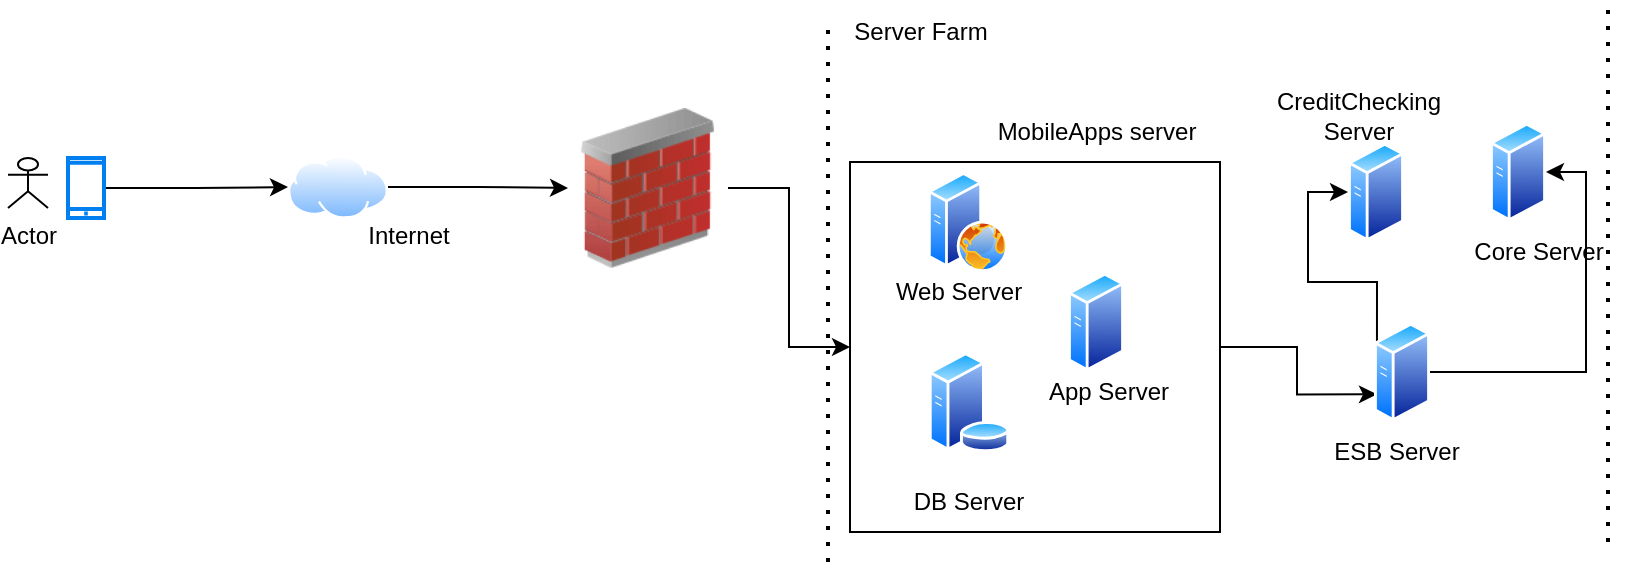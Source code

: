 <mxfile version="21.0.6" type="device" pages="4"><diagram name="highLevelDesign" id="xYxNKOs0reWhYH2ekO-j"><mxGraphModel dx="1134" dy="726" grid="1" gridSize="10" guides="1" tooltips="1" connect="1" arrows="1" fold="1" page="1" pageScale="1" pageWidth="850" pageHeight="1100" math="0" shadow="0"><root><mxCell id="0"/><mxCell id="1" parent="0"/><mxCell id="FDpr-ZqlIqlEdFCEfoMb-27" style="edgeStyle=orthogonalEdgeStyle;rounded=0;orthogonalLoop=1;jettySize=auto;html=1;exitX=1;exitY=0.5;exitDx=0;exitDy=0;entryX=0;entryY=0.75;entryDx=0;entryDy=0;" edge="1" parent="1" source="FDpr-ZqlIqlEdFCEfoMb-20" target="FDpr-ZqlIqlEdFCEfoMb-26"><mxGeometry relative="1" as="geometry"/></mxCell><mxCell id="FDpr-ZqlIqlEdFCEfoMb-20" value="" style="whiteSpace=wrap;html=1;aspect=fixed;" vertex="1" parent="1"><mxGeometry x="451" y="90" width="185" height="185" as="geometry"/></mxCell><mxCell id="FDpr-ZqlIqlEdFCEfoMb-15" style="edgeStyle=orthogonalEdgeStyle;rounded=0;orthogonalLoop=1;jettySize=auto;html=1;" edge="1" parent="1" source="FDpr-ZqlIqlEdFCEfoMb-2" target="FDpr-ZqlIqlEdFCEfoMb-4"><mxGeometry relative="1" as="geometry"/></mxCell><mxCell id="FDpr-ZqlIqlEdFCEfoMb-2" value="" style="html=1;verticalLabelPosition=bottom;align=center;labelBackgroundColor=#ffffff;verticalAlign=top;strokeWidth=2;strokeColor=#0080F0;shadow=0;dashed=0;shape=mxgraph.ios7.icons.smartphone;" vertex="1" parent="1"><mxGeometry x="60" y="88" width="18" height="30" as="geometry"/></mxCell><mxCell id="FDpr-ZqlIqlEdFCEfoMb-3" value="Actor" style="shape=umlActor;verticalLabelPosition=bottom;verticalAlign=top;html=1;outlineConnect=0;" vertex="1" parent="1"><mxGeometry x="30" y="88" width="20" height="25" as="geometry"/></mxCell><mxCell id="FDpr-ZqlIqlEdFCEfoMb-16" style="edgeStyle=orthogonalEdgeStyle;rounded=0;orthogonalLoop=1;jettySize=auto;html=1;exitX=1;exitY=0.5;exitDx=0;exitDy=0;" edge="1" parent="1" source="FDpr-ZqlIqlEdFCEfoMb-4" target="FDpr-ZqlIqlEdFCEfoMb-6"><mxGeometry relative="1" as="geometry"/></mxCell><mxCell id="FDpr-ZqlIqlEdFCEfoMb-4" value="" style="aspect=fixed;perimeter=ellipsePerimeter;html=1;align=center;shadow=0;dashed=0;spacingTop=3;image;image=img/lib/active_directory/internet_cloud.svg;" vertex="1" parent="1"><mxGeometry x="170" y="86.75" width="50" height="31.5" as="geometry"/></mxCell><mxCell id="FDpr-ZqlIqlEdFCEfoMb-5" value="Internet" style="text;html=1;align=center;verticalAlign=middle;resizable=0;points=[];autosize=1;strokeColor=none;fillColor=none;" vertex="1" parent="1"><mxGeometry x="200" y="111.5" width="60" height="30" as="geometry"/></mxCell><mxCell id="FDpr-ZqlIqlEdFCEfoMb-30" style="edgeStyle=orthogonalEdgeStyle;rounded=0;orthogonalLoop=1;jettySize=auto;html=1;exitX=1;exitY=0.5;exitDx=0;exitDy=0;" edge="1" parent="1" source="FDpr-ZqlIqlEdFCEfoMb-6" target="FDpr-ZqlIqlEdFCEfoMb-20"><mxGeometry relative="1" as="geometry"/></mxCell><mxCell id="FDpr-ZqlIqlEdFCEfoMb-6" value="" style="image;html=1;image=img/lib/clip_art/networking/Firewall_02_128x128.png" vertex="1" parent="1"><mxGeometry x="310" y="63" width="80" height="80" as="geometry"/></mxCell><mxCell id="FDpr-ZqlIqlEdFCEfoMb-9" value="" style="endArrow=none;dashed=1;html=1;dashPattern=1 3;strokeWidth=2;rounded=0;" edge="1" parent="1"><mxGeometry width="50" height="50" relative="1" as="geometry"><mxPoint x="440" y="290" as="sourcePoint"/><mxPoint x="440" y="20" as="targetPoint"/></mxGeometry></mxCell><mxCell id="FDpr-ZqlIqlEdFCEfoMb-11" value="" style="aspect=fixed;perimeter=ellipsePerimeter;html=1;align=center;shadow=0;dashed=0;spacingTop=3;image;image=img/lib/active_directory/web_server.svg;" vertex="1" parent="1"><mxGeometry x="490" y="95" width="40" height="50" as="geometry"/></mxCell><mxCell id="FDpr-ZqlIqlEdFCEfoMb-12" value="" style="aspect=fixed;perimeter=ellipsePerimeter;html=1;align=center;shadow=0;dashed=0;spacingTop=3;image;image=img/lib/active_directory/generic_server.svg;" vertex="1" parent="1"><mxGeometry x="560" y="145" width="28.0" height="50" as="geometry"/></mxCell><mxCell id="FDpr-ZqlIqlEdFCEfoMb-14" value="" style="aspect=fixed;perimeter=ellipsePerimeter;html=1;align=center;shadow=0;dashed=0;spacingTop=3;image;image=img/lib/active_directory/database_server.svg;" vertex="1" parent="1"><mxGeometry x="490" y="185" width="41" height="50" as="geometry"/></mxCell><mxCell id="FDpr-ZqlIqlEdFCEfoMb-17" value="Web Server" style="text;html=1;align=center;verticalAlign=middle;resizable=0;points=[];autosize=1;strokeColor=none;fillColor=none;" vertex="1" parent="1"><mxGeometry x="460" y="140" width="90" height="30" as="geometry"/></mxCell><mxCell id="FDpr-ZqlIqlEdFCEfoMb-18" value="App Server" style="text;html=1;align=center;verticalAlign=middle;resizable=0;points=[];autosize=1;strokeColor=none;fillColor=none;" vertex="1" parent="1"><mxGeometry x="540" y="190" width="80" height="30" as="geometry"/></mxCell><mxCell id="FDpr-ZqlIqlEdFCEfoMb-19" value="DB Server" style="text;html=1;align=center;verticalAlign=middle;resizable=0;points=[];autosize=1;strokeColor=none;fillColor=none;" vertex="1" parent="1"><mxGeometry x="470" y="245" width="80" height="30" as="geometry"/></mxCell><mxCell id="FDpr-ZqlIqlEdFCEfoMb-21" value="MobileApps server" style="text;html=1;align=center;verticalAlign=middle;resizable=0;points=[];autosize=1;strokeColor=none;fillColor=none;" vertex="1" parent="1"><mxGeometry x="514" y="60" width="120" height="30" as="geometry"/></mxCell><mxCell id="FDpr-ZqlIqlEdFCEfoMb-22" value="" style="aspect=fixed;perimeter=ellipsePerimeter;html=1;align=center;shadow=0;dashed=0;spacingTop=3;image;image=img/lib/active_directory/generic_server.svg;" vertex="1" parent="1"><mxGeometry x="771" y="70" width="28.0" height="50" as="geometry"/></mxCell><mxCell id="FDpr-ZqlIqlEdFCEfoMb-23" value="Server Farm" style="text;html=1;align=center;verticalAlign=middle;resizable=0;points=[];autosize=1;strokeColor=none;fillColor=none;" vertex="1" parent="1"><mxGeometry x="441" y="10" width="90" height="30" as="geometry"/></mxCell><mxCell id="FDpr-ZqlIqlEdFCEfoMb-24" value="Core Server" style="text;html=1;align=center;verticalAlign=middle;resizable=0;points=[];autosize=1;strokeColor=none;fillColor=none;" vertex="1" parent="1"><mxGeometry x="750" y="120" width="90" height="30" as="geometry"/></mxCell><mxCell id="FDpr-ZqlIqlEdFCEfoMb-25" value="ESB Server" style="text;html=1;align=center;verticalAlign=middle;resizable=0;points=[];autosize=1;strokeColor=none;fillColor=none;" vertex="1" parent="1"><mxGeometry x="679" y="220" width="90" height="30" as="geometry"/></mxCell><mxCell id="FDpr-ZqlIqlEdFCEfoMb-28" style="edgeStyle=orthogonalEdgeStyle;rounded=0;orthogonalLoop=1;jettySize=auto;html=1;entryX=1;entryY=0.5;entryDx=0;entryDy=0;" edge="1" parent="1" source="FDpr-ZqlIqlEdFCEfoMb-26" target="FDpr-ZqlIqlEdFCEfoMb-22"><mxGeometry relative="1" as="geometry"/></mxCell><mxCell id="dXw1SOZgDooi-4MwPZZj-3" style="edgeStyle=orthogonalEdgeStyle;rounded=0;orthogonalLoop=1;jettySize=auto;html=1;exitX=0;exitY=0.25;exitDx=0;exitDy=0;entryX=0;entryY=0.5;entryDx=0;entryDy=0;" edge="1" parent="1" source="FDpr-ZqlIqlEdFCEfoMb-26" target="dXw1SOZgDooi-4MwPZZj-1"><mxGeometry relative="1" as="geometry"/></mxCell><mxCell id="FDpr-ZqlIqlEdFCEfoMb-26" value="" style="aspect=fixed;perimeter=ellipsePerimeter;html=1;align=center;shadow=0;dashed=0;spacingTop=3;image;image=img/lib/active_directory/generic_server.svg;" vertex="1" parent="1"><mxGeometry x="713" y="170" width="28.0" height="50" as="geometry"/></mxCell><mxCell id="FDpr-ZqlIqlEdFCEfoMb-29" value="" style="endArrow=none;dashed=1;html=1;dashPattern=1 3;strokeWidth=2;rounded=0;" edge="1" parent="1"><mxGeometry width="50" height="50" relative="1" as="geometry"><mxPoint x="830" y="280" as="sourcePoint"/><mxPoint x="830" y="10" as="targetPoint"/></mxGeometry></mxCell><mxCell id="dXw1SOZgDooi-4MwPZZj-1" value="" style="aspect=fixed;perimeter=ellipsePerimeter;html=1;align=center;shadow=0;dashed=0;spacingTop=3;image;image=img/lib/active_directory/generic_server.svg;" vertex="1" parent="1"><mxGeometry x="700" y="80" width="28.0" height="50" as="geometry"/></mxCell><mxCell id="dXw1SOZgDooi-4MwPZZj-2" value="CreditChecking &lt;br&gt;Server" style="text;html=1;align=center;verticalAlign=middle;resizable=0;points=[];autosize=1;strokeColor=none;fillColor=none;" vertex="1" parent="1"><mxGeometry x="650" y="46.75" width="110" height="40" as="geometry"/></mxCell></root></mxGraphModel></diagram><diagram id="Lty24_uhAAG_ymKS9YgP" name="screensFlow"><mxGraphModel dx="1134" dy="644" grid="1" gridSize="10" guides="1" tooltips="1" connect="1" arrows="1" fold="1" page="1" pageScale="1" pageWidth="850" pageHeight="1100" math="0" shadow="0"><root><mxCell id="0"/><mxCell id="1" parent="0"/><mxCell id="vSO2b0O-HR6OnK6yAycy-2" style="edgeStyle=orthogonalEdgeStyle;rounded=0;orthogonalLoop=1;jettySize=auto;html=1;exitX=1;exitY=0.5;exitDx=0;exitDy=0;entryX=0;entryY=0.5;entryDx=0;entryDy=0;" edge="1" parent="1" source="vSO2b0O-HR6OnK6yAycy-1" target="vSO2b0O-HR6OnK6yAycy-3"><mxGeometry relative="1" as="geometry"><mxPoint x="330" y="80" as="targetPoint"/></mxGeometry></mxCell><mxCell id="vSO2b0O-HR6OnK6yAycy-1" value="Start" style="rounded=1;whiteSpace=wrap;html=1;" vertex="1" parent="1"><mxGeometry x="110" y="50" width="120" height="60" as="geometry"/></mxCell><mxCell id="vSO2b0O-HR6OnK6yAycy-4" style="edgeStyle=orthogonalEdgeStyle;rounded=0;orthogonalLoop=1;jettySize=auto;html=1;exitX=0.5;exitY=1;exitDx=0;exitDy=0;" edge="1" parent="1" source="vSO2b0O-HR6OnK6yAycy-3"><mxGeometry relative="1" as="geometry"><mxPoint x="380" y="190" as="targetPoint"/></mxGeometry></mxCell><mxCell id="vSO2b0O-HR6OnK6yAycy-5" style="edgeStyle=orthogonalEdgeStyle;rounded=0;orthogonalLoop=1;jettySize=auto;html=1;exitX=1;exitY=0.5;exitDx=0;exitDy=0;" edge="1" parent="1" source="vSO2b0O-HR6OnK6yAycy-3"><mxGeometry relative="1" as="geometry"><mxPoint x="490" y="80" as="targetPoint"/></mxGeometry></mxCell><mxCell id="vSO2b0O-HR6OnK6yAycy-3" value="Already Member?" style="rhombus;whiteSpace=wrap;html=1;" vertex="1" parent="1"><mxGeometry x="340" y="40" width="80" height="80" as="geometry"/></mxCell><mxCell id="vSO2b0O-HR6OnK6yAycy-16" style="edgeStyle=orthogonalEdgeStyle;rounded=0;orthogonalLoop=1;jettySize=auto;html=1;exitX=1;exitY=0.5;exitDx=0;exitDy=0;entryX=1;entryY=0.5;entryDx=0;entryDy=0;" edge="1" parent="1" source="vSO2b0O-HR6OnK6yAycy-6" target="vSO2b0O-HR6OnK6yAycy-10"><mxGeometry relative="1" as="geometry"/></mxCell><mxCell id="vSO2b0O-HR6OnK6yAycy-6" value="Register" style="rounded=1;whiteSpace=wrap;html=1;" vertex="1" parent="1"><mxGeometry x="490" y="50" width="120" height="60" as="geometry"/></mxCell><mxCell id="vSO2b0O-HR6OnK6yAycy-7" value="N" style="text;html=1;align=center;verticalAlign=middle;resizable=0;points=[];autosize=1;strokeColor=none;fillColor=none;" vertex="1" parent="1"><mxGeometry x="425" y="45" width="30" height="30" as="geometry"/></mxCell><mxCell id="vSO2b0O-HR6OnK6yAycy-8" value="Y" style="text;html=1;align=center;verticalAlign=middle;resizable=0;points=[];autosize=1;strokeColor=none;fillColor=none;" vertex="1" parent="1"><mxGeometry x="385" y="125" width="30" height="30" as="geometry"/></mxCell><mxCell id="vSO2b0O-HR6OnK6yAycy-12" style="edgeStyle=orthogonalEdgeStyle;rounded=0;orthogonalLoop=1;jettySize=auto;html=1;exitX=0.5;exitY=1;exitDx=0;exitDy=0;entryX=0.5;entryY=0;entryDx=0;entryDy=0;" edge="1" parent="1" source="vSO2b0O-HR6OnK6yAycy-10" target="vSO2b0O-HR6OnK6yAycy-13"><mxGeometry relative="1" as="geometry"><mxPoint x="380.118" y="320" as="targetPoint"/><Array as="points"/></mxGeometry></mxCell><mxCell id="vSO2b0O-HR6OnK6yAycy-10" value="Login" style="rounded=1;whiteSpace=wrap;html=1;" vertex="1" parent="1"><mxGeometry x="320" y="190" width="120" height="70" as="geometry"/></mxCell><mxCell id="vSO2b0O-HR6OnK6yAycy-17" style="edgeStyle=orthogonalEdgeStyle;rounded=0;orthogonalLoop=1;jettySize=auto;html=1;exitX=0;exitY=0.5;exitDx=0;exitDy=0;entryX=0.5;entryY=0;entryDx=0;entryDy=0;" edge="1" parent="1" source="vSO2b0O-HR6OnK6yAycy-13" target="vSO2b0O-HR6OnK6yAycy-14"><mxGeometry relative="1" as="geometry"/></mxCell><mxCell id="vSO2b0O-HR6OnK6yAycy-18" style="edgeStyle=orthogonalEdgeStyle;rounded=0;orthogonalLoop=1;jettySize=auto;html=1;exitX=1;exitY=0.5;exitDx=0;exitDy=0;entryX=0.619;entryY=-0.039;entryDx=0;entryDy=0;entryPerimeter=0;" edge="1" parent="1" source="vSO2b0O-HR6OnK6yAycy-13" target="vSO2b0O-HR6OnK6yAycy-15"><mxGeometry relative="1" as="geometry"/></mxCell><mxCell id="vSO2b0O-HR6OnK6yAycy-20" style="edgeStyle=orthogonalEdgeStyle;rounded=0;orthogonalLoop=1;jettySize=auto;html=1;exitX=0.5;exitY=1;exitDx=0;exitDy=0;entryX=0.5;entryY=0;entryDx=0;entryDy=0;" edge="1" parent="1" source="vSO2b0O-HR6OnK6yAycy-13" target="vSO2b0O-HR6OnK6yAycy-19"><mxGeometry relative="1" as="geometry"/></mxCell><mxCell id="vSO2b0O-HR6OnK6yAycy-13" value="Home Page" style="rounded=1;whiteSpace=wrap;html=1;" vertex="1" parent="1"><mxGeometry x="320" y="330" width="120" height="70" as="geometry"/></mxCell><mxCell id="vSO2b0O-HR6OnK6yAycy-23" style="edgeStyle=orthogonalEdgeStyle;rounded=0;orthogonalLoop=1;jettySize=auto;html=1;entryX=0;entryY=0.5;entryDx=0;entryDy=0;exitX=0;exitY=0.5;exitDx=0;exitDy=0;" edge="1" parent="1" source="vSO2b0O-HR6OnK6yAycy-14" target="vSO2b0O-HR6OnK6yAycy-19"><mxGeometry relative="1" as="geometry"/></mxCell><mxCell id="vSO2b0O-HR6OnK6yAycy-14" value="My Account" style="rounded=1;whiteSpace=wrap;html=1;" vertex="1" parent="1"><mxGeometry x="130" y="440" width="120" height="70" as="geometry"/></mxCell><mxCell id="vSO2b0O-HR6OnK6yAycy-22" style="edgeStyle=orthogonalEdgeStyle;rounded=0;orthogonalLoop=1;jettySize=auto;html=1;entryX=1;entryY=0.5;entryDx=0;entryDy=0;exitX=1;exitY=0.5;exitDx=0;exitDy=0;" edge="1" parent="1" source="vSO2b0O-HR6OnK6yAycy-15" target="vSO2b0O-HR6OnK6yAycy-19"><mxGeometry relative="1" as="geometry"/></mxCell><mxCell id="vSO2b0O-HR6OnK6yAycy-15" value="Submit Loan" style="rounded=1;whiteSpace=wrap;html=1;" vertex="1" parent="1"><mxGeometry x="480" y="440" width="120" height="70" as="geometry"/></mxCell><mxCell id="vSO2b0O-HR6OnK6yAycy-19" value="Logout" style="rounded=1;whiteSpace=wrap;html=1;" vertex="1" parent="1"><mxGeometry x="320" y="570" width="120" height="70" as="geometry"/></mxCell></root></mxGraphModel></diagram><diagram id="Qpx-UQ_lU3Ea_Yu4PAMs" name="ERD"><mxGraphModel dx="934" dy="531" grid="1" gridSize="10" guides="1" tooltips="1" connect="1" arrows="1" fold="1" page="1" pageScale="1" pageWidth="850" pageHeight="1100" math="0" shadow="0"><root><mxCell id="0"/><mxCell id="1" parent="0"/><mxCell id="vSPe_buyIcSmD0QmTrAh-1" value="Customer" style="swimlane;fontStyle=0;childLayout=stackLayout;horizontal=1;startSize=30;horizontalStack=0;resizeParent=1;resizeParentMax=0;resizeLast=0;collapsible=1;marginBottom=0;whiteSpace=wrap;html=1;" vertex="1" parent="1"><mxGeometry x="80" y="50" width="190" height="530" as="geometry"/></mxCell><mxCell id="vSPe_buyIcSmD0QmTrAh-2" value="ID&amp;nbsp; &amp;nbsp;String 50 not null" style="text;strokeColor=none;fillColor=none;align=left;verticalAlign=middle;spacingLeft=4;spacingRight=4;overflow=hidden;points=[[0,0.5],[1,0.5]];portConstraint=eastwest;rotatable=0;whiteSpace=wrap;html=1;" vertex="1" parent="vSPe_buyIcSmD0QmTrAh-1"><mxGeometry y="30" width="190" height="30" as="geometry"/></mxCell><mxCell id="vSPe_buyIcSmD0QmTrAh-3" value="NamaLengkap String 200 not null" style="text;strokeColor=none;fillColor=none;align=left;verticalAlign=middle;spacingLeft=4;spacingRight=4;overflow=hidden;points=[[0,0.5],[1,0.5]];portConstraint=eastwest;rotatable=0;whiteSpace=wrap;html=1;" vertex="1" parent="vSPe_buyIcSmD0QmTrAh-1"><mxGeometry y="60" width="190" height="30" as="geometry"/></mxCell><mxCell id="vSPe_buyIcSmD0QmTrAh-5" value="DOB Date not null" style="text;strokeColor=none;fillColor=none;align=left;verticalAlign=middle;spacingLeft=4;spacingRight=4;overflow=hidden;points=[[0,0.5],[1,0.5]];portConstraint=eastwest;rotatable=0;whiteSpace=wrap;html=1;" vertex="1" parent="vSPe_buyIcSmD0QmTrAh-1"><mxGeometry y="90" width="190" height="30" as="geometry"/></mxCell><mxCell id="vSPe_buyIcSmD0QmTrAh-14" value="NIK String 16 not null" style="text;strokeColor=none;fillColor=none;align=left;verticalAlign=middle;spacingLeft=4;spacingRight=4;overflow=hidden;points=[[0,0.5],[1,0.5]];portConstraint=eastwest;rotatable=0;whiteSpace=wrap;html=1;" vertex="1" parent="vSPe_buyIcSmD0QmTrAh-1"><mxGeometry y="120" width="190" height="40" as="geometry"/></mxCell><mxCell id="vSPe_buyIcSmD0QmTrAh-4" value="Alamat String 200 not null" style="text;strokeColor=none;fillColor=none;align=left;verticalAlign=middle;spacingLeft=4;spacingRight=4;overflow=hidden;points=[[0,0.5],[1,0.5]];portConstraint=eastwest;rotatable=0;whiteSpace=wrap;html=1;" vertex="1" parent="vSPe_buyIcSmD0QmTrAh-1"><mxGeometry y="160" width="190" height="40" as="geometry"/></mxCell><mxCell id="vSPe_buyIcSmD0QmTrAh-6" value="RT int 3 not null" style="text;strokeColor=none;fillColor=none;align=left;verticalAlign=middle;spacingLeft=4;spacingRight=4;overflow=hidden;points=[[0,0.5],[1,0.5]];portConstraint=eastwest;rotatable=0;whiteSpace=wrap;html=1;" vertex="1" parent="vSPe_buyIcSmD0QmTrAh-1"><mxGeometry y="200" width="190" height="30" as="geometry"/></mxCell><mxCell id="vSPe_buyIcSmD0QmTrAh-9" value="RW int 3 not null" style="text;strokeColor=none;fillColor=none;align=left;verticalAlign=middle;spacingLeft=4;spacingRight=4;overflow=hidden;points=[[0,0.5],[1,0.5]];portConstraint=eastwest;rotatable=0;whiteSpace=wrap;html=1;" vertex="1" parent="vSPe_buyIcSmD0QmTrAh-1"><mxGeometry y="230" width="190" height="30" as="geometry"/></mxCell><mxCell id="vSPe_buyIcSmD0QmTrAh-10" value="Kelurahan String 100 not null" style="text;strokeColor=none;fillColor=none;align=left;verticalAlign=middle;spacingLeft=4;spacingRight=4;overflow=hidden;points=[[0,0.5],[1,0.5]];portConstraint=eastwest;rotatable=0;whiteSpace=wrap;html=1;" vertex="1" parent="vSPe_buyIcSmD0QmTrAh-1"><mxGeometry y="260" width="190" height="30" as="geometry"/></mxCell><mxCell id="vSPe_buyIcSmD0QmTrAh-11" value="Kecamatan String 100 not nul&lt;span style=&quot;white-space: pre;&quot;&gt;&#9;&lt;/span&gt;" style="text;strokeColor=none;fillColor=none;align=left;verticalAlign=middle;spacingLeft=4;spacingRight=4;overflow=hidden;points=[[0,0.5],[1,0.5]];portConstraint=eastwest;rotatable=0;whiteSpace=wrap;html=1;" vertex="1" parent="vSPe_buyIcSmD0QmTrAh-1"><mxGeometry y="290" width="190" height="30" as="geometry"/></mxCell><mxCell id="vSPe_buyIcSmD0QmTrAh-12" value="Kota String 100 not null" style="text;strokeColor=none;fillColor=none;align=left;verticalAlign=middle;spacingLeft=4;spacingRight=4;overflow=hidden;points=[[0,0.5],[1,0.5]];portConstraint=eastwest;rotatable=0;whiteSpace=wrap;html=1;" vertex="1" parent="vSPe_buyIcSmD0QmTrAh-1"><mxGeometry y="320" width="190" height="30" as="geometry"/></mxCell><mxCell id="vSPe_buyIcSmD0QmTrAh-13" value="Propinsi String 100 not null" style="text;strokeColor=none;fillColor=none;align=left;verticalAlign=middle;spacingLeft=4;spacingRight=4;overflow=hidden;points=[[0,0.5],[1,0.5]];portConstraint=eastwest;rotatable=0;whiteSpace=wrap;html=1;" vertex="1" parent="vSPe_buyIcSmD0QmTrAh-1"><mxGeometry y="350" width="190" height="30" as="geometry"/></mxCell><mxCell id="vSPe_buyIcSmD0QmTrAh-15" value="Email String 200 not null" style="text;strokeColor=none;fillColor=none;align=left;verticalAlign=middle;spacingLeft=4;spacingRight=4;overflow=hidden;points=[[0,0.5],[1,0.5]];portConstraint=eastwest;rotatable=0;whiteSpace=wrap;html=1;" vertex="1" parent="vSPe_buyIcSmD0QmTrAh-1"><mxGeometry y="380" width="190" height="30" as="geometry"/></mxCell><mxCell id="vSPe_buyIcSmD0QmTrAh-16" value="Phone String 50 not null" style="text;strokeColor=none;fillColor=none;align=left;verticalAlign=middle;spacingLeft=4;spacingRight=4;overflow=hidden;points=[[0,0.5],[1,0.5]];portConstraint=eastwest;rotatable=0;whiteSpace=wrap;html=1;" vertex="1" parent="vSPe_buyIcSmD0QmTrAh-1"><mxGeometry y="410" width="190" height="30" as="geometry"/></mxCell><mxCell id="vSPe_buyIcSmD0QmTrAh-17" value="Photo BLOB not null" style="text;strokeColor=none;fillColor=none;align=left;verticalAlign=middle;spacingLeft=4;spacingRight=4;overflow=hidden;points=[[0,0.5],[1,0.5]];portConstraint=eastwest;rotatable=0;whiteSpace=wrap;html=1;" vertex="1" parent="vSPe_buyIcSmD0QmTrAh-1"><mxGeometry y="440" width="190" height="30" as="geometry"/></mxCell><mxCell id="vSPe_buyIcSmD0QmTrAh-18" value="CreatedDate Date not null" style="text;strokeColor=none;fillColor=none;align=left;verticalAlign=middle;spacingLeft=4;spacingRight=4;overflow=hidden;points=[[0,0.5],[1,0.5]];portConstraint=eastwest;rotatable=0;whiteSpace=wrap;html=1;" vertex="1" parent="vSPe_buyIcSmD0QmTrAh-1"><mxGeometry y="470" width="190" height="30" as="geometry"/></mxCell><mxCell id="vSPe_buyIcSmD0QmTrAh-55" value="UpdatedDate Date&amp;nbsp;" style="text;strokeColor=none;fillColor=none;align=left;verticalAlign=middle;spacingLeft=4;spacingRight=4;overflow=hidden;points=[[0,0.5],[1,0.5]];portConstraint=eastwest;rotatable=0;whiteSpace=wrap;html=1;" vertex="1" parent="vSPe_buyIcSmD0QmTrAh-1"><mxGeometry y="500" width="190" height="30" as="geometry"/></mxCell><mxCell id="vSPe_buyIcSmD0QmTrAh-8" value="PK" style="shape=partialRectangle;overflow=hidden;connectable=0;fillColor=none;top=0;left=0;bottom=0;right=0;fontStyle=1;" vertex="1" parent="1"><mxGeometry x="50" y="80" width="30" height="30" as="geometry"/></mxCell><mxCell id="vSPe_buyIcSmD0QmTrAh-36" value="Login" style="swimlane;fontStyle=0;childLayout=stackLayout;horizontal=1;startSize=30;horizontalStack=0;resizeParent=1;resizeParentMax=0;resizeLast=0;collapsible=1;marginBottom=0;whiteSpace=wrap;html=1;" vertex="1" parent="1"><mxGeometry x="80" y="640" width="190" height="320" as="geometry"><mxRectangle x="370" y="50" width="90" height="30" as="alternateBounds"/></mxGeometry></mxCell><mxCell id="vSPe_buyIcSmD0QmTrAh-37" value="ID&amp;nbsp; &amp;nbsp;String 50 not null" style="text;strokeColor=none;fillColor=none;align=left;verticalAlign=middle;spacingLeft=4;spacingRight=4;overflow=hidden;points=[[0,0.5],[1,0.5]];portConstraint=eastwest;rotatable=0;whiteSpace=wrap;html=1;" vertex="1" parent="vSPe_buyIcSmD0QmTrAh-36"><mxGeometry y="30" width="190" height="30" as="geometry"/></mxCell><mxCell id="vSPe_buyIcSmD0QmTrAh-39" value="Customer_ID String 50 not null" style="text;strokeColor=none;fillColor=none;align=left;verticalAlign=middle;spacingLeft=4;spacingRight=4;overflow=hidden;points=[[0,0.5],[1,0.5]];portConstraint=eastwest;rotatable=0;whiteSpace=wrap;html=1;" vertex="1" parent="vSPe_buyIcSmD0QmTrAh-36"><mxGeometry y="60" width="190" height="30" as="geometry"/></mxCell><mxCell id="vSPe_buyIcSmD0QmTrAh-38" value="UserName String 50 not null" style="text;strokeColor=none;fillColor=none;align=left;verticalAlign=middle;spacingLeft=4;spacingRight=4;overflow=hidden;points=[[0,0.5],[1,0.5]];portConstraint=eastwest;rotatable=0;whiteSpace=wrap;html=1;" vertex="1" parent="vSPe_buyIcSmD0QmTrAh-36"><mxGeometry y="90" width="190" height="30" as="geometry"/></mxCell><mxCell id="vSPe_buyIcSmD0QmTrAh-40" value="Password String 200 not null" style="text;strokeColor=none;fillColor=none;align=left;verticalAlign=middle;spacingLeft=4;spacingRight=4;overflow=hidden;points=[[0,0.5],[1,0.5]];portConstraint=eastwest;rotatable=0;whiteSpace=wrap;html=1;" vertex="1" parent="vSPe_buyIcSmD0QmTrAh-36"><mxGeometry y="120" width="190" height="40" as="geometry"/></mxCell><mxCell id="vSPe_buyIcSmD0QmTrAh-41" value="Status String 30 not null" style="text;strokeColor=none;fillColor=none;align=left;verticalAlign=middle;spacingLeft=4;spacingRight=4;overflow=hidden;points=[[0,0.5],[1,0.5]];portConstraint=eastwest;rotatable=0;whiteSpace=wrap;html=1;" vertex="1" parent="vSPe_buyIcSmD0QmTrAh-36"><mxGeometry y="160" width="190" height="40" as="geometry"/></mxCell><mxCell id="vSPe_buyIcSmD0QmTrAh-42" value="LastLoginDate Date&amp;nbsp;" style="text;strokeColor=none;fillColor=none;align=left;verticalAlign=middle;spacingLeft=4;spacingRight=4;overflow=hidden;points=[[0,0.5],[1,0.5]];portConstraint=eastwest;rotatable=0;whiteSpace=wrap;html=1;" vertex="1" parent="vSPe_buyIcSmD0QmTrAh-36"><mxGeometry y="200" width="190" height="30" as="geometry"/></mxCell><mxCell id="vSPe_buyIcSmD0QmTrAh-43" value="LastLogoutDate Date" style="text;strokeColor=none;fillColor=none;align=left;verticalAlign=middle;spacingLeft=4;spacingRight=4;overflow=hidden;points=[[0,0.5],[1,0.5]];portConstraint=eastwest;rotatable=0;whiteSpace=wrap;html=1;" vertex="1" parent="vSPe_buyIcSmD0QmTrAh-36"><mxGeometry y="230" width="190" height="30" as="geometry"/></mxCell><mxCell id="vSPe_buyIcSmD0QmTrAh-44" value="CreatedDate Date" style="text;strokeColor=none;fillColor=none;align=left;verticalAlign=middle;spacingLeft=4;spacingRight=4;overflow=hidden;points=[[0,0.5],[1,0.5]];portConstraint=eastwest;rotatable=0;whiteSpace=wrap;html=1;" vertex="1" parent="vSPe_buyIcSmD0QmTrAh-36"><mxGeometry y="260" width="190" height="30" as="geometry"/></mxCell><mxCell id="vSPe_buyIcSmD0QmTrAh-45" value="UpdatedDate Date" style="text;strokeColor=none;fillColor=none;align=left;verticalAlign=middle;spacingLeft=4;spacingRight=4;overflow=hidden;points=[[0,0.5],[1,0.5]];portConstraint=eastwest;rotatable=0;whiteSpace=wrap;html=1;" vertex="1" parent="vSPe_buyIcSmD0QmTrAh-36"><mxGeometry y="290" width="190" height="30" as="geometry"/></mxCell><mxCell id="vSPe_buyIcSmD0QmTrAh-52" value="PK" style="shape=partialRectangle;overflow=hidden;connectable=0;fillColor=none;top=0;left=0;bottom=0;right=0;fontStyle=1;" vertex="1" parent="1"><mxGeometry x="50" y="670" width="30" height="30" as="geometry"/></mxCell><mxCell id="vSPe_buyIcSmD0QmTrAh-53" value="FK" style="shape=partialRectangle;overflow=hidden;connectable=0;fillColor=none;top=0;left=0;bottom=0;right=0;fontStyle=1;" vertex="1" parent="1"><mxGeometry x="50" y="700" width="30" height="30" as="geometry"/></mxCell><mxCell id="x9cxfTPYH2SGcLAKtLoz-20" style="edgeStyle=orthogonalEdgeStyle;rounded=0;orthogonalLoop=1;jettySize=auto;html=1;exitX=0;exitY=0.5;exitDx=0;exitDy=0;" edge="1" parent="1" source="vSPe_buyIcSmD0QmTrAh-2"><mxGeometry relative="1" as="geometry"><mxPoint x="80" y="720" as="targetPoint"/><Array as="points"><mxPoint x="20" y="95"/><mxPoint x="20" y="715"/><mxPoint x="80" y="715"/></Array></mxGeometry></mxCell><mxCell id="x9cxfTPYH2SGcLAKtLoz-1" value="CreditApplication" style="swimlane;fontStyle=0;childLayout=stackLayout;horizontal=1;startSize=30;horizontalStack=0;resizeParent=1;resizeParentMax=0;resizeLast=0;collapsible=1;marginBottom=0;whiteSpace=wrap;html=1;" vertex="1" parent="1"><mxGeometry x="510" y="50" width="190" height="390" as="geometry"/></mxCell><mxCell id="x9cxfTPYH2SGcLAKtLoz-2" value="ID&amp;nbsp; &amp;nbsp;String 50 not null" style="text;strokeColor=none;fillColor=none;align=left;verticalAlign=middle;spacingLeft=4;spacingRight=4;overflow=hidden;points=[[0,0.5],[1,0.5]];portConstraint=eastwest;rotatable=0;whiteSpace=wrap;html=1;" vertex="1" parent="x9cxfTPYH2SGcLAKtLoz-1"><mxGeometry y="30" width="190" height="30" as="geometry"/></mxCell><mxCell id="x9cxfTPYH2SGcLAKtLoz-3" value="Customer_ID String 50 not null" style="text;strokeColor=none;fillColor=none;align=left;verticalAlign=middle;spacingLeft=4;spacingRight=4;overflow=hidden;points=[[0,0.5],[1,0.5]];portConstraint=eastwest;rotatable=0;whiteSpace=wrap;html=1;" vertex="1" parent="x9cxfTPYH2SGcLAKtLoz-1"><mxGeometry y="60" width="190" height="30" as="geometry"/></mxCell><mxCell id="x9cxfTPYH2SGcLAKtLoz-4" value="Applicaton_No String 50 not null" style="text;strokeColor=none;fillColor=none;align=left;verticalAlign=middle;spacingLeft=4;spacingRight=4;overflow=hidden;points=[[0,0.5],[1,0.5]];portConstraint=eastwest;rotatable=0;whiteSpace=wrap;html=1;" vertex="1" parent="x9cxfTPYH2SGcLAKtLoz-1"><mxGeometry y="90" width="190" height="30" as="geometry"/></mxCell><mxCell id="NzAi_gTwAzMmqgfM_1u0-2" value="Account_No Int 9" style="text;strokeColor=none;fillColor=none;align=left;verticalAlign=middle;spacingLeft=4;spacingRight=4;overflow=hidden;points=[[0,0.5],[1,0.5]];portConstraint=eastwest;rotatable=0;whiteSpace=wrap;html=1;" vertex="1" parent="x9cxfTPYH2SGcLAKtLoz-1"><mxGeometry y="120" width="190" height="40" as="geometry"/></mxCell><mxCell id="x9cxfTPYH2SGcLAKtLoz-5" value="Plafond Int 9 not null" style="text;strokeColor=none;fillColor=none;align=left;verticalAlign=middle;spacingLeft=4;spacingRight=4;overflow=hidden;points=[[0,0.5],[1,0.5]];portConstraint=eastwest;rotatable=0;whiteSpace=wrap;html=1;" vertex="1" parent="x9cxfTPYH2SGcLAKtLoz-1"><mxGeometry y="160" width="190" height="40" as="geometry"/></mxCell><mxCell id="x9cxfTPYH2SGcLAKtLoz-6" value="Tenor int 2 not null" style="text;strokeColor=none;fillColor=none;align=left;verticalAlign=middle;spacingLeft=4;spacingRight=4;overflow=hidden;points=[[0,0.5],[1,0.5]];portConstraint=eastwest;rotatable=0;whiteSpace=wrap;html=1;" vertex="1" parent="x9cxfTPYH2SGcLAKtLoz-1"><mxGeometry y="200" width="190" height="40" as="geometry"/></mxCell><mxCell id="x9cxfTPYH2SGcLAKtLoz-7" value="Outstanding int 9&amp;nbsp;" style="text;strokeColor=none;fillColor=none;align=left;verticalAlign=middle;spacingLeft=4;spacingRight=4;overflow=hidden;points=[[0,0.5],[1,0.5]];portConstraint=eastwest;rotatable=0;whiteSpace=wrap;html=1;" vertex="1" parent="x9cxfTPYH2SGcLAKtLoz-1"><mxGeometry y="240" width="190" height="30" as="geometry"/></mxCell><mxCell id="x9cxfTPYH2SGcLAKtLoz-8" value="Payment_Amount int 9" style="text;strokeColor=none;fillColor=none;align=left;verticalAlign=middle;spacingLeft=4;spacingRight=4;overflow=hidden;points=[[0,0.5],[1,0.5]];portConstraint=eastwest;rotatable=0;whiteSpace=wrap;html=1;" vertex="1" parent="x9cxfTPYH2SGcLAKtLoz-1"><mxGeometry y="270" width="190" height="30" as="geometry"/></mxCell><mxCell id="x9cxfTPYH2SGcLAKtLoz-9" value="Status String 30 not null" style="text;strokeColor=none;fillColor=none;align=left;verticalAlign=middle;spacingLeft=4;spacingRight=4;overflow=hidden;points=[[0,0.5],[1,0.5]];portConstraint=eastwest;rotatable=0;whiteSpace=wrap;html=1;" vertex="1" parent="x9cxfTPYH2SGcLAKtLoz-1"><mxGeometry y="300" width="190" height="30" as="geometry"/></mxCell><mxCell id="x9cxfTPYH2SGcLAKtLoz-16" value="CreatedDate Date not null" style="text;strokeColor=none;fillColor=none;align=left;verticalAlign=middle;spacingLeft=4;spacingRight=4;overflow=hidden;points=[[0,0.5],[1,0.5]];portConstraint=eastwest;rotatable=0;whiteSpace=wrap;html=1;" vertex="1" parent="x9cxfTPYH2SGcLAKtLoz-1"><mxGeometry y="330" width="190" height="30" as="geometry"/></mxCell><mxCell id="x9cxfTPYH2SGcLAKtLoz-17" value="UpdatedDate Date&amp;nbsp;" style="text;strokeColor=none;fillColor=none;align=left;verticalAlign=middle;spacingLeft=4;spacingRight=4;overflow=hidden;points=[[0,0.5],[1,0.5]];portConstraint=eastwest;rotatable=0;whiteSpace=wrap;html=1;" vertex="1" parent="x9cxfTPYH2SGcLAKtLoz-1"><mxGeometry y="360" width="190" height="30" as="geometry"/></mxCell><mxCell id="x9cxfTPYH2SGcLAKtLoz-18" value="PK" style="shape=partialRectangle;overflow=hidden;connectable=0;fillColor=none;top=0;left=0;bottom=0;right=0;fontStyle=1;" vertex="1" parent="1"><mxGeometry x="480" y="80" width="30" height="30" as="geometry"/></mxCell><mxCell id="x9cxfTPYH2SGcLAKtLoz-21" value="FK" style="shape=partialRectangle;overflow=hidden;connectable=0;fillColor=none;top=0;left=0;bottom=0;right=0;fontStyle=1;" vertex="1" parent="1"><mxGeometry x="480" y="110" width="30" height="30" as="geometry"/></mxCell><mxCell id="x9cxfTPYH2SGcLAKtLoz-22" style="edgeStyle=orthogonalEdgeStyle;rounded=0;orthogonalLoop=1;jettySize=auto;html=1;exitX=1;exitY=0.5;exitDx=0;exitDy=0;entryX=0;entryY=0.5;entryDx=0;entryDy=0;" edge="1" parent="1" source="vSPe_buyIcSmD0QmTrAh-2" target="x9cxfTPYH2SGcLAKtLoz-3"><mxGeometry relative="1" as="geometry"/></mxCell><mxCell id="x9cxfTPYH2SGcLAKtLoz-23" value="CreditApplicationCheck" style="swimlane;fontStyle=0;childLayout=stackLayout;horizontal=1;startSize=30;horizontalStack=0;resizeParent=1;resizeParentMax=0;resizeLast=0;collapsible=1;marginBottom=0;whiteSpace=wrap;html=1;" vertex="1" parent="1"><mxGeometry x="510" y="640" width="190" height="220" as="geometry"/></mxCell><mxCell id="x9cxfTPYH2SGcLAKtLoz-24" value="ID&amp;nbsp; &amp;nbsp;String 50 not null" style="text;strokeColor=none;fillColor=none;align=left;verticalAlign=middle;spacingLeft=4;spacingRight=4;overflow=hidden;points=[[0,0.5],[1,0.5]];portConstraint=eastwest;rotatable=0;whiteSpace=wrap;html=1;" vertex="1" parent="x9cxfTPYH2SGcLAKtLoz-23"><mxGeometry y="30" width="190" height="30" as="geometry"/></mxCell><mxCell id="x9cxfTPYH2SGcLAKtLoz-26" value="Credit_Application_ID String 50 not null" style="text;strokeColor=none;fillColor=none;align=left;verticalAlign=middle;spacingLeft=4;spacingRight=4;overflow=hidden;points=[[0,0.5],[1,0.5]];portConstraint=eastwest;rotatable=0;whiteSpace=wrap;html=1;" vertex="1" parent="x9cxfTPYH2SGcLAKtLoz-23"><mxGeometry y="60" width="190" height="30" as="geometry"/></mxCell><mxCell id="x9cxfTPYH2SGcLAKtLoz-28" value="Status String 30 not null" style="text;strokeColor=none;fillColor=none;align=left;verticalAlign=middle;spacingLeft=4;spacingRight=4;overflow=hidden;points=[[0,0.5],[1,0.5]];portConstraint=eastwest;rotatable=0;whiteSpace=wrap;html=1;" vertex="1" parent="x9cxfTPYH2SGcLAKtLoz-23"><mxGeometry y="90" width="190" height="40" as="geometry"/></mxCell><mxCell id="x9cxfTPYH2SGcLAKtLoz-29" value="Remark String 200 not null" style="text;strokeColor=none;fillColor=none;align=left;verticalAlign=middle;spacingLeft=4;spacingRight=4;overflow=hidden;points=[[0,0.5],[1,0.5]];portConstraint=eastwest;rotatable=0;whiteSpace=wrap;html=1;" vertex="1" parent="x9cxfTPYH2SGcLAKtLoz-23"><mxGeometry y="130" width="190" height="30" as="geometry"/></mxCell><mxCell id="x9cxfTPYH2SGcLAKtLoz-33" value="CreatedDate Date not null" style="text;strokeColor=none;fillColor=none;align=left;verticalAlign=middle;spacingLeft=4;spacingRight=4;overflow=hidden;points=[[0,0.5],[1,0.5]];portConstraint=eastwest;rotatable=0;whiteSpace=wrap;html=1;" vertex="1" parent="x9cxfTPYH2SGcLAKtLoz-23"><mxGeometry y="160" width="190" height="30" as="geometry"/></mxCell><mxCell id="x9cxfTPYH2SGcLAKtLoz-34" value="UpdatedDate Date&amp;nbsp;" style="text;strokeColor=none;fillColor=none;align=left;verticalAlign=middle;spacingLeft=4;spacingRight=4;overflow=hidden;points=[[0,0.5],[1,0.5]];portConstraint=eastwest;rotatable=0;whiteSpace=wrap;html=1;" vertex="1" parent="x9cxfTPYH2SGcLAKtLoz-23"><mxGeometry y="190" width="190" height="30" as="geometry"/></mxCell><mxCell id="x9cxfTPYH2SGcLAKtLoz-35" value="PK" style="shape=partialRectangle;overflow=hidden;connectable=0;fillColor=none;top=0;left=0;bottom=0;right=0;fontStyle=1;" vertex="1" parent="1"><mxGeometry x="480" y="670" width="30" height="30" as="geometry"/></mxCell><mxCell id="x9cxfTPYH2SGcLAKtLoz-36" value="FK" style="shape=partialRectangle;overflow=hidden;connectable=0;fillColor=none;top=0;left=0;bottom=0;right=0;fontStyle=1;" vertex="1" parent="1"><mxGeometry x="480" y="700" width="30" height="30" as="geometry"/></mxCell><mxCell id="x9cxfTPYH2SGcLAKtLoz-38" style="edgeStyle=orthogonalEdgeStyle;rounded=0;orthogonalLoop=1;jettySize=auto;html=1;entryX=1;entryY=0.5;entryDx=0;entryDy=0;exitX=1;exitY=0.5;exitDx=0;exitDy=0;" edge="1" parent="1" source="x9cxfTPYH2SGcLAKtLoz-2" target="x9cxfTPYH2SGcLAKtLoz-26"><mxGeometry relative="1" as="geometry"><Array as="points"><mxPoint x="720" y="95"/><mxPoint x="720" y="715"/></Array></mxGeometry></mxCell></root></mxGraphModel></diagram><diagram id="eEeTuPxFkyQIbjxV0NRG" name="screenBehaviour"><mxGraphModel dx="1134" dy="644" grid="1" gridSize="10" guides="1" tooltips="1" connect="1" arrows="1" fold="1" page="1" pageScale="1" pageWidth="850" pageHeight="1100" math="0" shadow="0"><root><mxCell id="0"/><mxCell id="1" parent="0"/><mxCell id="OV31syaQvwvjcfFAKLmu-1" value="" style="endArrow=none;dashed=1;html=1;dashPattern=1 3;strokeWidth=2;rounded=0;" edge="1" parent="1"><mxGeometry width="50" height="50" relative="1" as="geometry"><mxPoint x="380" y="2750" as="sourcePoint"/><mxPoint x="370" y="10" as="targetPoint"/></mxGeometry></mxCell><mxCell id="OV31syaQvwvjcfFAKLmu-2" value="" style="endArrow=none;dashed=1;html=1;dashPattern=1 3;strokeWidth=2;rounded=0;" edge="1" parent="1"><mxGeometry width="50" height="50" relative="1" as="geometry"><mxPoint x="660" y="2750" as="sourcePoint"/><mxPoint x="660" y="10" as="targetPoint"/></mxGeometry></mxCell><mxCell id="OV31syaQvwvjcfFAKLmu-6" style="edgeStyle=orthogonalEdgeStyle;rounded=0;orthogonalLoop=1;jettySize=auto;html=1;" edge="1" parent="1" source="OV31syaQvwvjcfFAKLmu-5" target="OV31syaQvwvjcfFAKLmu-7"><mxGeometry relative="1" as="geometry"><mxPoint x="130" y="110" as="targetPoint"/></mxGeometry></mxCell><mxCell id="OV31syaQvwvjcfFAKLmu-5" value="Start" style="ellipse;whiteSpace=wrap;html=1;aspect=fixed;" vertex="1" parent="1"><mxGeometry x="20" y="80" width="60" height="60" as="geometry"/></mxCell><mxCell id="OV31syaQvwvjcfFAKLmu-9" style="edgeStyle=orthogonalEdgeStyle;rounded=0;orthogonalLoop=1;jettySize=auto;html=1;exitX=1;exitY=0.5;exitDx=0;exitDy=0;entryX=0;entryY=0.5;entryDx=0;entryDy=0;" edge="1" parent="1" source="OV31syaQvwvjcfFAKLmu-7" target="OV31syaQvwvjcfFAKLmu-8"><mxGeometry relative="1" as="geometry"/></mxCell><mxCell id="rxKltxJU5rq-0vJg-88O-5" style="edgeStyle=orthogonalEdgeStyle;rounded=0;orthogonalLoop=1;jettySize=auto;html=1;exitX=0.5;exitY=1;exitDx=0;exitDy=0;" edge="1" parent="1" source="OV31syaQvwvjcfFAKLmu-7" target="rxKltxJU5rq-0vJg-88O-6"><mxGeometry relative="1" as="geometry"><mxPoint x="150.286" y="460" as="targetPoint"/></mxGeometry></mxCell><mxCell id="OV31syaQvwvjcfFAKLmu-7" value="Already Member?" style="rhombus;whiteSpace=wrap;html=1;" vertex="1" parent="1"><mxGeometry x="110" y="70" width="80" height="80" as="geometry"/></mxCell><mxCell id="OV31syaQvwvjcfFAKLmu-11" style="edgeStyle=orthogonalEdgeStyle;rounded=0;orthogonalLoop=1;jettySize=auto;html=1;exitX=0.5;exitY=1;exitDx=0;exitDy=0;" edge="1" parent="1" source="OV31syaQvwvjcfFAKLmu-8" target="OV31syaQvwvjcfFAKLmu-12"><mxGeometry relative="1" as="geometry"><mxPoint x="270.286" y="190" as="targetPoint"/></mxGeometry></mxCell><mxCell id="OV31syaQvwvjcfFAKLmu-8" value="Register" style="whiteSpace=wrap;html=1;aspect=fixed;" vertex="1" parent="1"><mxGeometry x="230" y="70" width="80" height="80" as="geometry"/></mxCell><mxCell id="OV31syaQvwvjcfFAKLmu-10" value="N" style="text;html=1;align=center;verticalAlign=middle;resizable=0;points=[];autosize=1;strokeColor=none;fillColor=none;" vertex="1" parent="1"><mxGeometry x="185" y="75" width="30" height="30" as="geometry"/></mxCell><mxCell id="rxKltxJU5rq-0vJg-88O-3" style="edgeStyle=orthogonalEdgeStyle;rounded=0;orthogonalLoop=1;jettySize=auto;html=1;exitX=0.5;exitY=1;exitDx=0;exitDy=0;" edge="1" parent="1" source="OV31syaQvwvjcfFAKLmu-12" target="rxKltxJU5rq-0vJg-88O-4"><mxGeometry relative="1" as="geometry"><mxPoint x="270.286" y="300" as="targetPoint"/></mxGeometry></mxCell><mxCell id="OV31syaQvwvjcfFAKLmu-12" value="Input Data Diri, email, nomor telp, poto ktp,dll" style="whiteSpace=wrap;html=1;aspect=fixed;" vertex="1" parent="1"><mxGeometry x="229.996" y="180" width="80" height="80" as="geometry"/></mxCell><mxCell id="OV31syaQvwvjcfFAKLmu-13" value="MobileApps Server" style="text;html=1;align=center;verticalAlign=middle;resizable=0;points=[];autosize=1;strokeColor=none;fillColor=none;" vertex="1" parent="1"><mxGeometry x="90" y="10" width="120" height="30" as="geometry"/></mxCell><mxCell id="rxKltxJU5rq-0vJg-88O-1" value="Credit Check Server" style="text;html=1;align=center;verticalAlign=middle;resizable=0;points=[];autosize=1;strokeColor=none;fillColor=none;" vertex="1" parent="1"><mxGeometry x="460" y="10" width="130" height="30" as="geometry"/></mxCell><mxCell id="rxKltxJU5rq-0vJg-88O-2" value="Core Server" style="text;html=1;align=center;verticalAlign=middle;resizable=0;points=[];autosize=1;strokeColor=none;fillColor=none;" vertex="1" parent="1"><mxGeometry x="710" y="10" width="90" height="30" as="geometry"/></mxCell><mxCell id="A0Af-GB79J0hIBdyI2te-2" style="edgeStyle=orthogonalEdgeStyle;rounded=0;orthogonalLoop=1;jettySize=auto;html=1;exitX=0.5;exitY=1;exitDx=0;exitDy=0;entryX=1;entryY=0.5;entryDx=0;entryDy=0;" edge="1" parent="1" source="rxKltxJU5rq-0vJg-88O-4" target="rxKltxJU5rq-0vJg-88O-6"><mxGeometry relative="1" as="geometry"/></mxCell><mxCell id="rxKltxJU5rq-0vJg-88O-4" value="Verifikasi dan Notifikasi (kirim email atau sms once user id created)" style="whiteSpace=wrap;html=1;aspect=fixed;" vertex="1" parent="1"><mxGeometry x="229.996" y="310" width="80" height="80" as="geometry"/></mxCell><mxCell id="A0Af-GB79J0hIBdyI2te-5" style="edgeStyle=orthogonalEdgeStyle;rounded=0;orthogonalLoop=1;jettySize=auto;html=1;entryX=0.5;entryY=0;entryDx=0;entryDy=0;" edge="1" parent="1" source="rxKltxJU5rq-0vJg-88O-6" target="A0Af-GB79J0hIBdyI2te-3"><mxGeometry relative="1" as="geometry"/></mxCell><mxCell id="rxKltxJU5rq-0vJg-88O-6" value="Login" style="whiteSpace=wrap;html=1;aspect=fixed;" vertex="1" parent="1"><mxGeometry x="110.286" y="420" width="80" height="80" as="geometry"/></mxCell><mxCell id="A0Af-GB79J0hIBdyI2te-1" value="Y" style="text;html=1;align=center;verticalAlign=middle;resizable=0;points=[];autosize=1;strokeColor=none;fillColor=none;" vertex="1" parent="1"><mxGeometry x="110.29" y="150" width="30" height="30" as="geometry"/></mxCell><mxCell id="A0Af-GB79J0hIBdyI2te-7" style="edgeStyle=orthogonalEdgeStyle;rounded=0;orthogonalLoop=1;jettySize=auto;html=1;exitX=1;exitY=0.5;exitDx=0;exitDy=0;entryX=0;entryY=0.5;entryDx=0;entryDy=0;" edge="1" parent="1" source="A0Af-GB79J0hIBdyI2te-3" target="A0Af-GB79J0hIBdyI2te-6"><mxGeometry relative="1" as="geometry"/></mxCell><mxCell id="A0Af-GB79J0hIBdyI2te-10" style="edgeStyle=orthogonalEdgeStyle;rounded=0;orthogonalLoop=1;jettySize=auto;html=1;exitX=0.5;exitY=1;exitDx=0;exitDy=0;" edge="1" parent="1" source="A0Af-GB79J0hIBdyI2te-3" target="A0Af-GB79J0hIBdyI2te-11"><mxGeometry relative="1" as="geometry"><mxPoint x="150.286" y="710" as="targetPoint"/></mxGeometry></mxCell><mxCell id="A0Af-GB79J0hIBdyI2te-3" value="userid dan pass match?" style="rhombus;whiteSpace=wrap;html=1;" vertex="1" parent="1"><mxGeometry x="110.29" y="560" width="79.71" height="80" as="geometry"/></mxCell><mxCell id="A0Af-GB79J0hIBdyI2te-6" value="END" style="ellipse;whiteSpace=wrap;html=1;" vertex="1" parent="1"><mxGeometry x="270" y="580" width="70" height="40" as="geometry"/></mxCell><mxCell id="A0Af-GB79J0hIBdyI2te-8" value="N" style="text;html=1;align=center;verticalAlign=middle;resizable=0;points=[];autosize=1;strokeColor=none;fillColor=none;" vertex="1" parent="1"><mxGeometry x="185" y="560" width="30" height="30" as="geometry"/></mxCell><mxCell id="mezq981nZH26s4kFJhgS-2" style="edgeStyle=orthogonalEdgeStyle;rounded=0;orthogonalLoop=1;jettySize=auto;html=1;exitX=0.5;exitY=1;exitDx=0;exitDy=0;entryX=0.5;entryY=0;entryDx=0;entryDy=0;" edge="1" parent="1" source="A0Af-GB79J0hIBdyI2te-11" target="mezq981nZH26s4kFJhgS-1"><mxGeometry relative="1" as="geometry"/></mxCell><mxCell id="A0Af-GB79J0hIBdyI2te-11" value="Show Home Page" style="whiteSpace=wrap;html=1;aspect=fixed;" vertex="1" parent="1"><mxGeometry x="110.286" y="690" width="80" height="80" as="geometry"/></mxCell><mxCell id="A0Af-GB79J0hIBdyI2te-12" value="Y" style="text;html=1;align=center;verticalAlign=middle;resizable=0;points=[];autosize=1;strokeColor=none;fillColor=none;" vertex="1" parent="1"><mxGeometry x="110.29" y="640" width="30" height="30" as="geometry"/></mxCell><mxCell id="mezq981nZH26s4kFJhgS-3" style="edgeStyle=orthogonalEdgeStyle;rounded=0;orthogonalLoop=1;jettySize=auto;html=1;exitX=0.5;exitY=1;exitDx=0;exitDy=0;" edge="1" parent="1" source="mezq981nZH26s4kFJhgS-1" target="mezq981nZH26s4kFJhgS-4"><mxGeometry relative="1" as="geometry"><mxPoint x="150.286" y="970" as="targetPoint"/></mxGeometry></mxCell><mxCell id="mezq981nZH26s4kFJhgS-1" value="Klik My Account" style="whiteSpace=wrap;html=1;aspect=fixed;" vertex="1" parent="1"><mxGeometry x="110.286" y="830" width="80" height="80" as="geometry"/></mxCell><mxCell id="mezq981nZH26s4kFJhgS-6" style="edgeStyle=orthogonalEdgeStyle;rounded=0;orthogonalLoop=1;jettySize=auto;html=1;exitX=0.5;exitY=1;exitDx=0;exitDy=0;entryX=0.5;entryY=0;entryDx=0;entryDy=0;" edge="1" parent="1" source="mezq981nZH26s4kFJhgS-4" target="mezq981nZH26s4kFJhgS-5"><mxGeometry relative="1" as="geometry"/></mxCell><mxCell id="mezq981nZH26s4kFJhgS-8" style="edgeStyle=orthogonalEdgeStyle;rounded=0;orthogonalLoop=1;jettySize=auto;html=1;exitX=1;exitY=0.5;exitDx=0;exitDy=0;entryX=0;entryY=0.25;entryDx=0;entryDy=0;" edge="1" parent="1" source="mezq981nZH26s4kFJhgS-4" target="mezq981nZH26s4kFJhgS-11"><mxGeometry relative="1" as="geometry"><mxPoint x="720" y="1010.286" as="targetPoint"/></mxGeometry></mxCell><mxCell id="mezq981nZH26s4kFJhgS-4" value="apakah ada account ?" style="rhombus;whiteSpace=wrap;html=1;" vertex="1" parent="1"><mxGeometry x="110.29" y="970" width="80" height="80" as="geometry"/></mxCell><mxCell id="mezq981nZH26s4kFJhgS-18" style="edgeStyle=orthogonalEdgeStyle;rounded=0;orthogonalLoop=1;jettySize=auto;html=1;entryX=0.5;entryY=0;entryDx=0;entryDy=0;" edge="1" parent="1" source="mezq981nZH26s4kFJhgS-5" target="mezq981nZH26s4kFJhgS-17"><mxGeometry relative="1" as="geometry"/></mxCell><mxCell id="mezq981nZH26s4kFJhgS-5" value="Show Screen My Account" style="whiteSpace=wrap;html=1;aspect=fixed;" vertex="1" parent="1"><mxGeometry x="110.29" y="1230" width="80" height="80" as="geometry"/></mxCell><mxCell id="mezq981nZH26s4kFJhgS-7" value="N" style="text;html=1;align=center;verticalAlign=middle;resizable=0;points=[];autosize=1;strokeColor=none;fillColor=none;" vertex="1" parent="1"><mxGeometry x="110" y="1050" width="30" height="30" as="geometry"/></mxCell><mxCell id="mezq981nZH26s4kFJhgS-9" value="Y" style="text;html=1;align=center;verticalAlign=middle;resizable=0;points=[];autosize=1;strokeColor=none;fillColor=none;" vertex="1" parent="1"><mxGeometry x="215" y="975" width="30" height="30" as="geometry"/></mxCell><mxCell id="mezq981nZH26s4kFJhgS-10" value="inquiry ke Core Server via ESB" style="text;html=1;align=center;verticalAlign=middle;resizable=0;points=[];autosize=1;strokeColor=none;fillColor=none;" vertex="1" parent="1"><mxGeometry x="185" y="1015" width="190" height="30" as="geometry"/></mxCell><mxCell id="mezq981nZH26s4kFJhgS-13" style="edgeStyle=orthogonalEdgeStyle;rounded=0;orthogonalLoop=1;jettySize=auto;html=1;exitX=0.5;exitY=1;exitDx=0;exitDy=0;entryX=0.5;entryY=0;entryDx=0;entryDy=0;" edge="1" parent="1" source="mezq981nZH26s4kFJhgS-11" target="mezq981nZH26s4kFJhgS-12"><mxGeometry relative="1" as="geometry"/></mxCell><mxCell id="mezq981nZH26s4kFJhgS-11" value="Recieve Request&amp;nbsp;" style="whiteSpace=wrap;html=1;aspect=fixed;" vertex="1" parent="1"><mxGeometry x="720" y="990" width="80" height="80" as="geometry"/></mxCell><mxCell id="mezq981nZH26s4kFJhgS-14" style="edgeStyle=orthogonalEdgeStyle;rounded=0;orthogonalLoop=1;jettySize=auto;html=1;" edge="1" parent="1" source="mezq981nZH26s4kFJhgS-12" target="mezq981nZH26s4kFJhgS-15"><mxGeometry relative="1" as="geometry"><mxPoint x="260" y="1170" as="targetPoint"/></mxGeometry></mxCell><mxCell id="mezq981nZH26s4kFJhgS-12" value="Meresponse Request" style="whiteSpace=wrap;html=1;aspect=fixed;" vertex="1" parent="1"><mxGeometry x="720" y="1130" width="80" height="80" as="geometry"/></mxCell><mxCell id="mezq981nZH26s4kFJhgS-16" style="edgeStyle=orthogonalEdgeStyle;rounded=0;orthogonalLoop=1;jettySize=auto;html=1;exitX=0.5;exitY=1;exitDx=0;exitDy=0;entryX=1;entryY=0.5;entryDx=0;entryDy=0;" edge="1" parent="1" source="mezq981nZH26s4kFJhgS-15" target="mezq981nZH26s4kFJhgS-5"><mxGeometry relative="1" as="geometry"/></mxCell><mxCell id="mezq981nZH26s4kFJhgS-15" value="Recieve Response" style="whiteSpace=wrap;html=1;aspect=fixed;" vertex="1" parent="1"><mxGeometry x="250" y="1130" width="80" height="80" as="geometry"/></mxCell><mxCell id="geb0Gk2v-UieZMHwFKgW-4" style="edgeStyle=orthogonalEdgeStyle;rounded=0;orthogonalLoop=1;jettySize=auto;html=1;exitX=0.5;exitY=1;exitDx=0;exitDy=0;entryX=0.5;entryY=0;entryDx=0;entryDy=0;" edge="1" parent="1" source="mezq981nZH26s4kFJhgS-17" target="mezq981nZH26s4kFJhgS-20"><mxGeometry relative="1" as="geometry"/></mxCell><mxCell id="mezq981nZH26s4kFJhgS-17" value="Klik Submit Loan" style="whiteSpace=wrap;html=1;aspect=fixed;" vertex="1" parent="1"><mxGeometry x="109.996" y="1410" width="80" height="80" as="geometry"/></mxCell><mxCell id="geb0Gk2v-UieZMHwFKgW-11" style="edgeStyle=orthogonalEdgeStyle;rounded=0;orthogonalLoop=1;jettySize=auto;html=1;exitX=1;exitY=0.5;exitDx=0;exitDy=0;entryX=0;entryY=0.5;entryDx=0;entryDy=0;" edge="1" parent="1" source="geb0Gk2v-UieZMHwFKgW-36" target="geb0Gk2v-UieZMHwFKgW-12"><mxGeometry relative="1" as="geometry"><mxPoint x="429.71" y="1960.286" as="targetPoint"/><mxPoint x="189.996" y="1960" as="sourcePoint"/></mxGeometry></mxCell><mxCell id="geb0Gk2v-UieZMHwFKgW-38" style="edgeStyle=orthogonalEdgeStyle;rounded=0;orthogonalLoop=1;jettySize=auto;html=1;exitX=0.5;exitY=1;exitDx=0;exitDy=0;" edge="1" parent="1" source="mezq981nZH26s4kFJhgS-19" target="geb0Gk2v-UieZMHwFKgW-36"><mxGeometry relative="1" as="geometry"/></mxCell><mxCell id="mezq981nZH26s4kFJhgS-19" value="Input data loan (plafond, tenor, dst)" style="whiteSpace=wrap;html=1;aspect=fixed;" vertex="1" parent="1"><mxGeometry x="110.286" y="1720" width="80" height="80" as="geometry"/></mxCell><mxCell id="geb0Gk2v-UieZMHwFKgW-1" style="edgeStyle=orthogonalEdgeStyle;rounded=0;orthogonalLoop=1;jettySize=auto;html=1;exitX=1;exitY=0.5;exitDx=0;exitDy=0;" edge="1" parent="1" source="mezq981nZH26s4kFJhgS-20" target="geb0Gk2v-UieZMHwFKgW-2"><mxGeometry relative="1" as="geometry"><mxPoint x="240" y="1600.286" as="targetPoint"/></mxGeometry></mxCell><mxCell id="geb0Gk2v-UieZMHwFKgW-9" style="edgeStyle=orthogonalEdgeStyle;rounded=0;orthogonalLoop=1;jettySize=auto;html=1;exitX=0.5;exitY=1;exitDx=0;exitDy=0;entryX=0.5;entryY=0;entryDx=0;entryDy=0;" edge="1" parent="1" source="mezq981nZH26s4kFJhgS-20" target="mezq981nZH26s4kFJhgS-19"><mxGeometry relative="1" as="geometry"/></mxCell><mxCell id="mezq981nZH26s4kFJhgS-20" value="masih ada proses pengajuan atau Loan bejalan?" style="rhombus;whiteSpace=wrap;html=1;" vertex="1" parent="1"><mxGeometry x="110" y="1560" width="80" height="80" as="geometry"/></mxCell><mxCell id="geb0Gk2v-UieZMHwFKgW-7" style="edgeStyle=orthogonalEdgeStyle;rounded=0;orthogonalLoop=1;jettySize=auto;html=1;exitX=0.5;exitY=0;exitDx=0;exitDy=0;entryX=0;entryY=0.5;entryDx=0;entryDy=0;" edge="1" parent="1" source="geb0Gk2v-UieZMHwFKgW-2" target="A0Af-GB79J0hIBdyI2te-11"><mxGeometry relative="1" as="geometry"><Array as="points"><mxPoint x="290" y="1530"/><mxPoint x="90" y="1530"/><mxPoint x="90" y="730"/></Array></mxGeometry></mxCell><mxCell id="geb0Gk2v-UieZMHwFKgW-2" value="Show PopUp Box&amp;nbsp;" style="whiteSpace=wrap;html=1;aspect=fixed;" vertex="1" parent="1"><mxGeometry x="250" y="1559.996" width="80" height="80" as="geometry"/></mxCell><mxCell id="geb0Gk2v-UieZMHwFKgW-8" value="Y" style="text;html=1;align=center;verticalAlign=middle;resizable=0;points=[];autosize=1;strokeColor=none;fillColor=none;" vertex="1" parent="1"><mxGeometry x="190.29" y="1600" width="30" height="30" as="geometry"/></mxCell><mxCell id="geb0Gk2v-UieZMHwFKgW-10" value="N" style="text;html=1;align=center;verticalAlign=middle;resizable=0;points=[];autosize=1;strokeColor=none;fillColor=none;" vertex="1" parent="1"><mxGeometry x="115" y="1655" width="30" height="30" as="geometry"/></mxCell><mxCell id="geb0Gk2v-UieZMHwFKgW-15" style="edgeStyle=orthogonalEdgeStyle;rounded=0;orthogonalLoop=1;jettySize=auto;html=1;" edge="1" parent="1" source="geb0Gk2v-UieZMHwFKgW-12" target="geb0Gk2v-UieZMHwFKgW-16"><mxGeometry relative="1" as="geometry"><mxPoint x="519.71" y="2070" as="targetPoint"/></mxGeometry></mxCell><mxCell id="geb0Gk2v-UieZMHwFKgW-12" value="Recieve Request" style="whiteSpace=wrap;html=1;aspect=fixed;" vertex="1" parent="1"><mxGeometry x="479.71" y="1880" width="80" height="80" as="geometry"/></mxCell><mxCell id="geb0Gk2v-UieZMHwFKgW-13" value="send request credit checking" style="text;html=1;align=center;verticalAlign=middle;resizable=0;points=[];autosize=1;strokeColor=none;fillColor=none;" vertex="1" parent="1"><mxGeometry x="200" y="1890" width="180" height="30" as="geometry"/></mxCell><mxCell id="geb0Gk2v-UieZMHwFKgW-18" style="edgeStyle=orthogonalEdgeStyle;rounded=0;orthogonalLoop=1;jettySize=auto;html=1;exitX=0.5;exitY=1;exitDx=0;exitDy=0;" edge="1" parent="1" source="geb0Gk2v-UieZMHwFKgW-16" target="geb0Gk2v-UieZMHwFKgW-19"><mxGeometry relative="1" as="geometry"><mxPoint x="520.286" y="2160" as="targetPoint"/></mxGeometry></mxCell><mxCell id="geb0Gk2v-UieZMHwFKgW-16" value="Verifkasi,&lt;br&gt;analisa,&lt;br&gt;checking" style="whiteSpace=wrap;html=1;aspect=fixed;" vertex="1" parent="1"><mxGeometry x="480" y="2010" width="80" height="80" as="geometry"/></mxCell><mxCell id="geb0Gk2v-UieZMHwFKgW-26" style="edgeStyle=orthogonalEdgeStyle;rounded=0;orthogonalLoop=1;jettySize=auto;html=1;exitX=0.5;exitY=1;exitDx=0;exitDy=0;" edge="1" parent="1" source="geb0Gk2v-UieZMHwFKgW-17" target="geb0Gk2v-UieZMHwFKgW-27"><mxGeometry relative="1" as="geometry"><mxPoint x="760.286" y="2280" as="targetPoint"/></mxGeometry></mxCell><mxCell id="geb0Gk2v-UieZMHwFKgW-17" value="Proses Request Creation" style="whiteSpace=wrap;html=1;aspect=fixed;" vertex="1" parent="1"><mxGeometry x="720" y="2140" width="80" height="80" as="geometry"/></mxCell><mxCell id="geb0Gk2v-UieZMHwFKgW-20" style="edgeStyle=orthogonalEdgeStyle;rounded=0;orthogonalLoop=1;jettySize=auto;html=1;" edge="1" parent="1" source="geb0Gk2v-UieZMHwFKgW-19" target="geb0Gk2v-UieZMHwFKgW-17"><mxGeometry relative="1" as="geometry"/></mxCell><mxCell id="geb0Gk2v-UieZMHwFKgW-23" style="edgeStyle=orthogonalEdgeStyle;rounded=0;orthogonalLoop=1;jettySize=auto;html=1;exitX=0;exitY=0.5;exitDx=0;exitDy=0;" edge="1" parent="1" source="geb0Gk2v-UieZMHwFKgW-19" target="geb0Gk2v-UieZMHwFKgW-24"><mxGeometry relative="1" as="geometry"><mxPoint x="260" y="2270" as="targetPoint"/></mxGeometry></mxCell><mxCell id="geb0Gk2v-UieZMHwFKgW-19" value="Approve?" style="rhombus;whiteSpace=wrap;html=1;" vertex="1" parent="1"><mxGeometry x="479.996" y="2140" width="80" height="80" as="geometry"/></mxCell><mxCell id="geb0Gk2v-UieZMHwFKgW-21" value="Y" style="text;html=1;align=center;verticalAlign=middle;resizable=0;points=[];autosize=1;strokeColor=none;fillColor=none;" vertex="1" parent="1"><mxGeometry x="555" y="2145" width="30" height="30" as="geometry"/></mxCell><mxCell id="geb0Gk2v-UieZMHwFKgW-22" value="Creation Loan &lt;br&gt;to Core" style="text;html=1;align=center;verticalAlign=middle;resizable=0;points=[];autosize=1;strokeColor=none;fillColor=none;" vertex="1" parent="1"><mxGeometry x="555" y="2190" width="100" height="40" as="geometry"/></mxCell><mxCell id="geb0Gk2v-UieZMHwFKgW-39" style="edgeStyle=orthogonalEdgeStyle;rounded=0;orthogonalLoop=1;jettySize=auto;html=1;exitX=0.5;exitY=1;exitDx=0;exitDy=0;" edge="1" parent="1" source="geb0Gk2v-UieZMHwFKgW-24" target="geb0Gk2v-UieZMHwFKgW-40"><mxGeometry relative="1" as="geometry"><mxPoint x="154.571" y="2450" as="targetPoint"/></mxGeometry></mxCell><mxCell id="geb0Gk2v-UieZMHwFKgW-24" value="Recieve Response" style="whiteSpace=wrap;html=1;aspect=fixed;" vertex="1" parent="1"><mxGeometry x="115" y="2290" width="80" height="80" as="geometry"/></mxCell><mxCell id="geb0Gk2v-UieZMHwFKgW-25" value="N" style="text;html=1;align=center;verticalAlign=middle;resizable=0;points=[];autosize=1;strokeColor=none;fillColor=none;" vertex="1" parent="1"><mxGeometry x="445" y="2145" width="30" height="30" as="geometry"/></mxCell><mxCell id="geb0Gk2v-UieZMHwFKgW-30" style="edgeStyle=orthogonalEdgeStyle;rounded=0;orthogonalLoop=1;jettySize=auto;html=1;entryX=1;entryY=0.5;entryDx=0;entryDy=0;" edge="1" parent="1" source="geb0Gk2v-UieZMHwFKgW-27" target="geb0Gk2v-UieZMHwFKgW-29"><mxGeometry relative="1" as="geometry"/></mxCell><mxCell id="geb0Gk2v-UieZMHwFKgW-27" value="Meresponse&amp;nbsp;&lt;br&gt;Request" style="whiteSpace=wrap;html=1;aspect=fixed;" vertex="1" parent="1"><mxGeometry x="719.996" y="2270" width="80" height="80" as="geometry"/></mxCell><mxCell id="geb0Gk2v-UieZMHwFKgW-33" style="edgeStyle=orthogonalEdgeStyle;rounded=0;orthogonalLoop=1;jettySize=auto;html=1;exitX=0.5;exitY=1;exitDx=0;exitDy=0;" edge="1" parent="1" source="geb0Gk2v-UieZMHwFKgW-29" target="geb0Gk2v-UieZMHwFKgW-34"><mxGeometry relative="1" as="geometry"><mxPoint x="520.286" y="2410" as="targetPoint"/></mxGeometry></mxCell><mxCell id="geb0Gk2v-UieZMHwFKgW-29" value="Recieve&amp;nbsp;&lt;br&gt;Response" style="whiteSpace=wrap;html=1;aspect=fixed;" vertex="1" parent="1"><mxGeometry x="479.996" y="2269" width="80" height="80" as="geometry"/></mxCell><mxCell id="geb0Gk2v-UieZMHwFKgW-35" style="edgeStyle=orthogonalEdgeStyle;rounded=0;orthogonalLoop=1;jettySize=auto;html=1;entryX=1;entryY=0.5;entryDx=0;entryDy=0;" edge="1" parent="1" source="geb0Gk2v-UieZMHwFKgW-34" target="geb0Gk2v-UieZMHwFKgW-24"><mxGeometry relative="1" as="geometry"><Array as="points"><mxPoint x="338" y="2420"/><mxPoint x="338" y="2330"/></Array></mxGeometry></mxCell><mxCell id="geb0Gk2v-UieZMHwFKgW-34" value="Proses Response" style="whiteSpace=wrap;html=1;aspect=fixed;" vertex="1" parent="1"><mxGeometry x="479.996" y="2400" width="80" height="80" as="geometry"/></mxCell><mxCell id="geb0Gk2v-UieZMHwFKgW-36" value="Show PopUp Box&amp;nbsp;" style="whiteSpace=wrap;html=1;aspect=fixed;" vertex="1" parent="1"><mxGeometry x="110" y="1879.996" width="80" height="80" as="geometry"/></mxCell><mxCell id="geb0Gk2v-UieZMHwFKgW-41" style="edgeStyle=orthogonalEdgeStyle;rounded=0;orthogonalLoop=1;jettySize=auto;html=1;exitX=1;exitY=0.5;exitDx=0;exitDy=0;entryX=0;entryY=0.5;entryDx=0;entryDy=0;" edge="1" parent="1" source="geb0Gk2v-UieZMHwFKgW-40" target="geb0Gk2v-UieZMHwFKgW-42"><mxGeometry relative="1" as="geometry"><mxPoint x="240" y="2450.286" as="targetPoint"/></mxGeometry></mxCell><mxCell id="geb0Gk2v-UieZMHwFKgW-44" style="edgeStyle=orthogonalEdgeStyle;rounded=0;orthogonalLoop=1;jettySize=auto;html=1;exitX=0.5;exitY=1;exitDx=0;exitDy=0;entryX=0.5;entryY=0;entryDx=0;entryDy=0;" edge="1" parent="1" source="geb0Gk2v-UieZMHwFKgW-40" target="geb0Gk2v-UieZMHwFKgW-47"><mxGeometry relative="1" as="geometry"><mxPoint x="154.571" y="2650" as="targetPoint"/></mxGeometry></mxCell><mxCell id="geb0Gk2v-UieZMHwFKgW-40" value="Approve?" style="rhombus;whiteSpace=wrap;html=1;" vertex="1" parent="1"><mxGeometry x="115.001" y="2480" width="80" height="80" as="geometry"/></mxCell><mxCell id="geb0Gk2v-UieZMHwFKgW-49" style="edgeStyle=orthogonalEdgeStyle;rounded=0;orthogonalLoop=1;jettySize=auto;html=1;exitX=0.5;exitY=1;exitDx=0;exitDy=0;entryX=1;entryY=0.5;entryDx=0;entryDy=0;" edge="1" parent="1" source="geb0Gk2v-UieZMHwFKgW-42" target="geb0Gk2v-UieZMHwFKgW-47"><mxGeometry relative="1" as="geometry"/></mxCell><mxCell id="geb0Gk2v-UieZMHwFKgW-42" value="Notifikasi (kirim email atau sms)" style="whiteSpace=wrap;html=1;aspect=fixed;" vertex="1" parent="1"><mxGeometry x="249.996" y="2480" width="80" height="80" as="geometry"/></mxCell><mxCell id="geb0Gk2v-UieZMHwFKgW-43" value="Y" style="text;html=1;align=center;verticalAlign=middle;resizable=0;points=[];autosize=1;strokeColor=none;fillColor=none;" vertex="1" parent="1"><mxGeometry x="195" y="2485" width="30" height="30" as="geometry"/></mxCell><mxCell id="geb0Gk2v-UieZMHwFKgW-45" value="N" style="text;html=1;align=center;verticalAlign=middle;resizable=0;points=[];autosize=1;strokeColor=none;fillColor=none;" vertex="1" parent="1"><mxGeometry x="115" y="2555" width="30" height="30" as="geometry"/></mxCell><mxCell id="geb0Gk2v-UieZMHwFKgW-47" value="End" style="ellipse;whiteSpace=wrap;html=1;" vertex="1" parent="1"><mxGeometry x="117.5" y="2680" width="75" height="50" as="geometry"/></mxCell></root></mxGraphModel></diagram></mxfile>